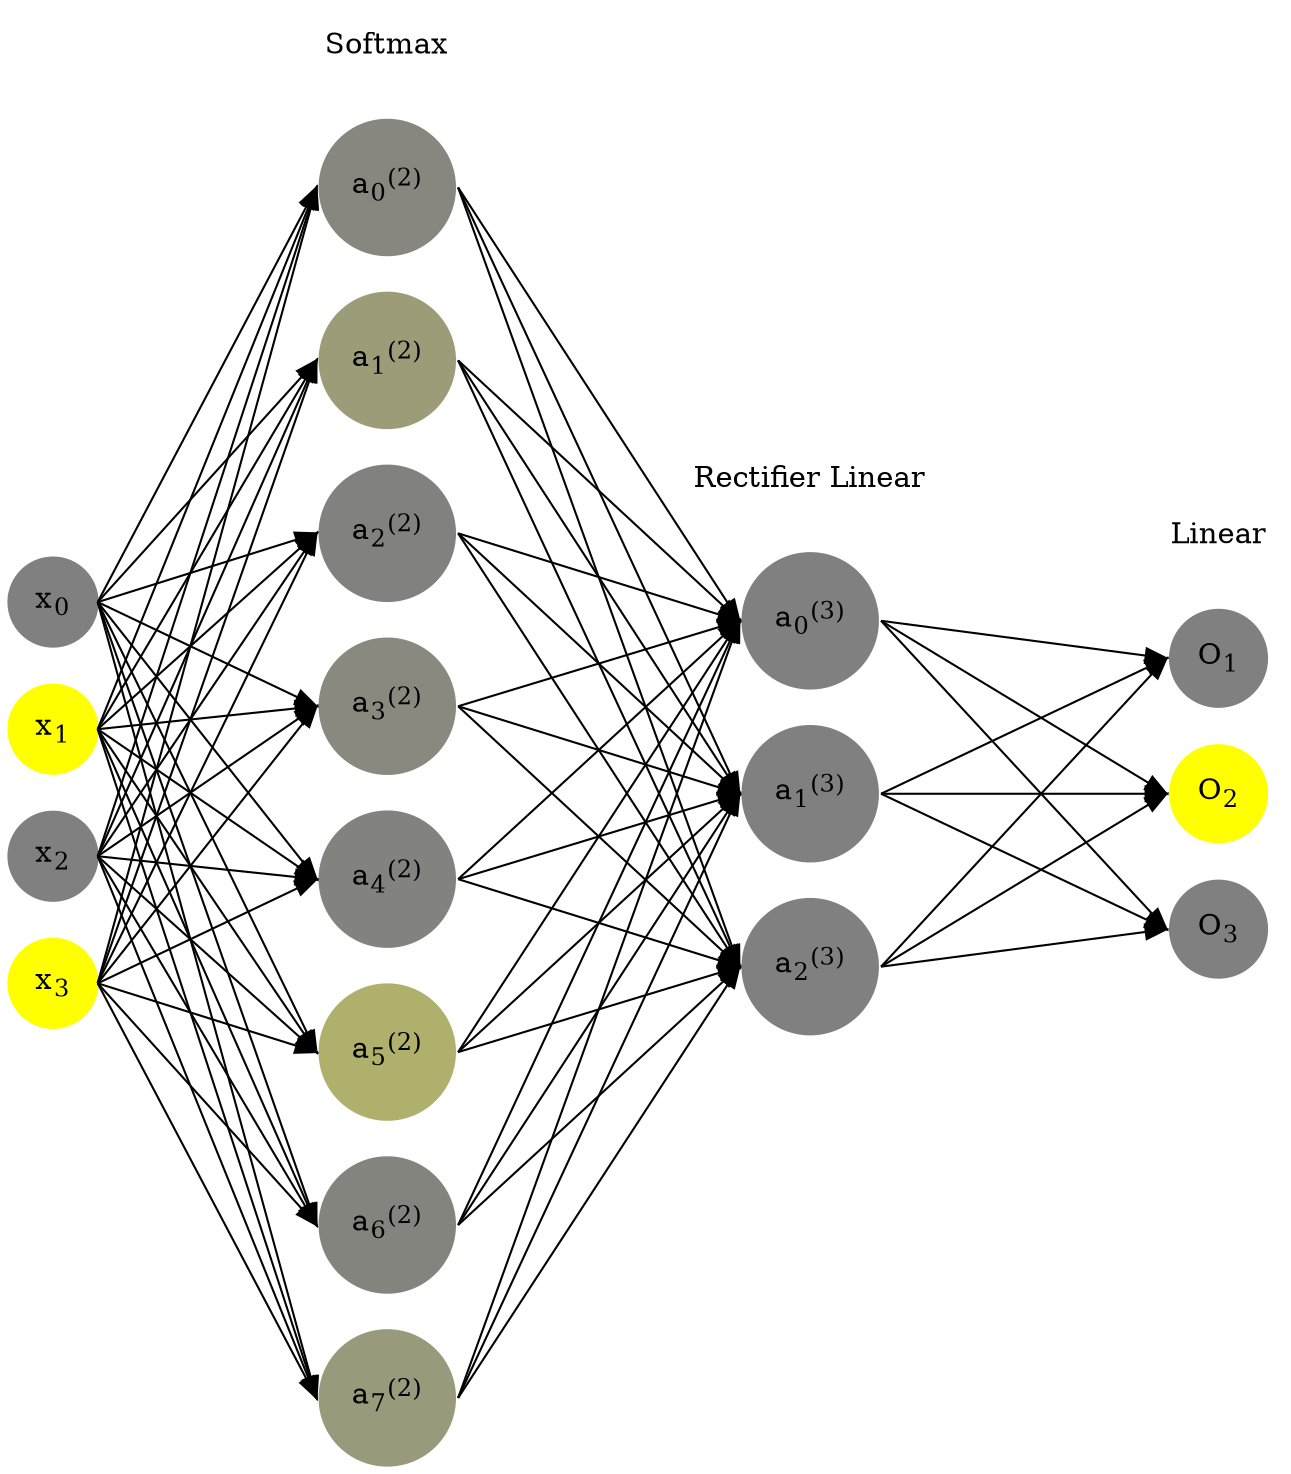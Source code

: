 digraph G {
	rankdir = LR;
	splines=false;
	edge[style=invis];
	ranksep= 1.4;
	{
	node [shape=circle, color="0.1667, 0.0, 0.5", style=filled, fillcolor="0.1667, 0.0, 0.5"];
	x0 [label=<x<sub>0</sub>>];
	}
	{
	node [shape=circle, color="0.1667, 1.0, 1.0", style=filled, fillcolor="0.1667, 1.0, 1.0"];
	x1 [label=<x<sub>1</sub>>];
	}
	{
	node [shape=circle, color="0.1667, 0.0, 0.5", style=filled, fillcolor="0.1667, 0.0, 0.5"];
	x2 [label=<x<sub>2</sub>>];
	}
	{
	node [shape=circle, color="0.1667, 1.0, 1.0", style=filled, fillcolor="0.1667, 1.0, 1.0"];
	x3 [label=<x<sub>3</sub>>];
	}
	{
	node [shape=circle, color="0.1667, 0.061122, 0.530561", style=filled, fillcolor="0.1667, 0.061122, 0.530561"];
	a02 [label=<a<sub>0</sub><sup>(2)</sup>>];
	}
	{
	node [shape=circle, color="0.1667, 0.222990, 0.611495", style=filled, fillcolor="0.1667, 0.222990, 0.611495"];
	a12 [label=<a<sub>1</sub><sup>(2)</sup>>];
	}
	{
	node [shape=circle, color="0.1667, 0.010692, 0.505346", style=filled, fillcolor="0.1667, 0.010692, 0.505346"];
	a22 [label=<a<sub>2</sub><sup>(2)</sup>>];
	}
	{
	node [shape=circle, color="0.1667, 0.070936, 0.535468", style=filled, fillcolor="0.1667, 0.070936, 0.535468"];
	a32 [label=<a<sub>3</sub><sup>(2)</sup>>];
	}
	{
	node [shape=circle, color="0.1667, 0.019300, 0.509650", style=filled, fillcolor="0.1667, 0.019300, 0.509650"];
	a42 [label=<a<sub>4</sub><sup>(2)</sup>>];
	}
	{
	node [shape=circle, color="0.1667, 0.381187, 0.690594", style=filled, fillcolor="0.1667, 0.381187, 0.690594"];
	a52 [label=<a<sub>5</sub><sup>(2)</sup>>];
	}
	{
	node [shape=circle, color="0.1667, 0.036987, 0.518494", style=filled, fillcolor="0.1667, 0.036987, 0.518494"];
	a62 [label=<a<sub>6</sub><sup>(2)</sup>>];
	}
	{
	node [shape=circle, color="0.1667, 0.196786, 0.598393", style=filled, fillcolor="0.1667, 0.196786, 0.598393"];
	a72 [label=<a<sub>7</sub><sup>(2)</sup>>];
	}
	{
	node [shape=circle, color="0.1667, 0.000000, 0.500000", style=filled, fillcolor="0.1667, 0.000000, 0.500000"];
	a03 [label=<a<sub>0</sub><sup>(3)</sup>>];
	}
	{
	node [shape=circle, color="0.1667, 0.000000, 0.500000", style=filled, fillcolor="0.1667, 0.000000, 0.500000"];
	a13 [label=<a<sub>1</sub><sup>(3)</sup>>];
	}
	{
	node [shape=circle, color="0.1667, 0.000000, 0.500000", style=filled, fillcolor="0.1667, 0.000000, 0.500000"];
	a23 [label=<a<sub>2</sub><sup>(3)</sup>>];
	}
	{
	node [shape=circle, color="0.1667, 0.0, 0.5", style=filled, fillcolor="0.1667, 0.0, 0.5"];
	O1 [label=<O<sub>1</sub>>];
	}
	{
	node [shape=circle, color="0.1667, 1.0, 1.0", style=filled, fillcolor="0.1667, 1.0, 1.0"];
	O2 [label=<O<sub>2</sub>>];
	}
	{
	node [shape=circle, color="0.1667, 0.0, 0.5", style=filled, fillcolor="0.1667, 0.0, 0.5"];
	O3 [label=<O<sub>3</sub>>];
	}
	{
	rank=same;
	x0->x1->x2->x3;
	}
	{
	rank=same;
	a02->a12->a22->a32->a42->a52->a62->a72;
	}
	{
	rank=same;
	a03->a13->a23;
	}
	{
	rank=same;
	O1->O2->O3;
	}
	l1 [shape=plaintext,label="Softmax"];
	l1->a02;
	{rank=same; l1;a02};
	l2 [shape=plaintext,label="Rectifier Linear"];
	l2->a03;
	{rank=same; l2;a03};
	l3 [shape=plaintext,label="Linear"];
	l3->O1;
	{rank=same; l3;O1};
edge[style=solid, tailport=e, headport=w];
	{x0;x1;x2;x3} -> {a02;a12;a22;a32;a42;a52;a62;a72};
	{a02;a12;a22;a32;a42;a52;a62;a72} -> {a03;a13;a23};
	{a03;a13;a23} -> {O1,O2,O3};
}